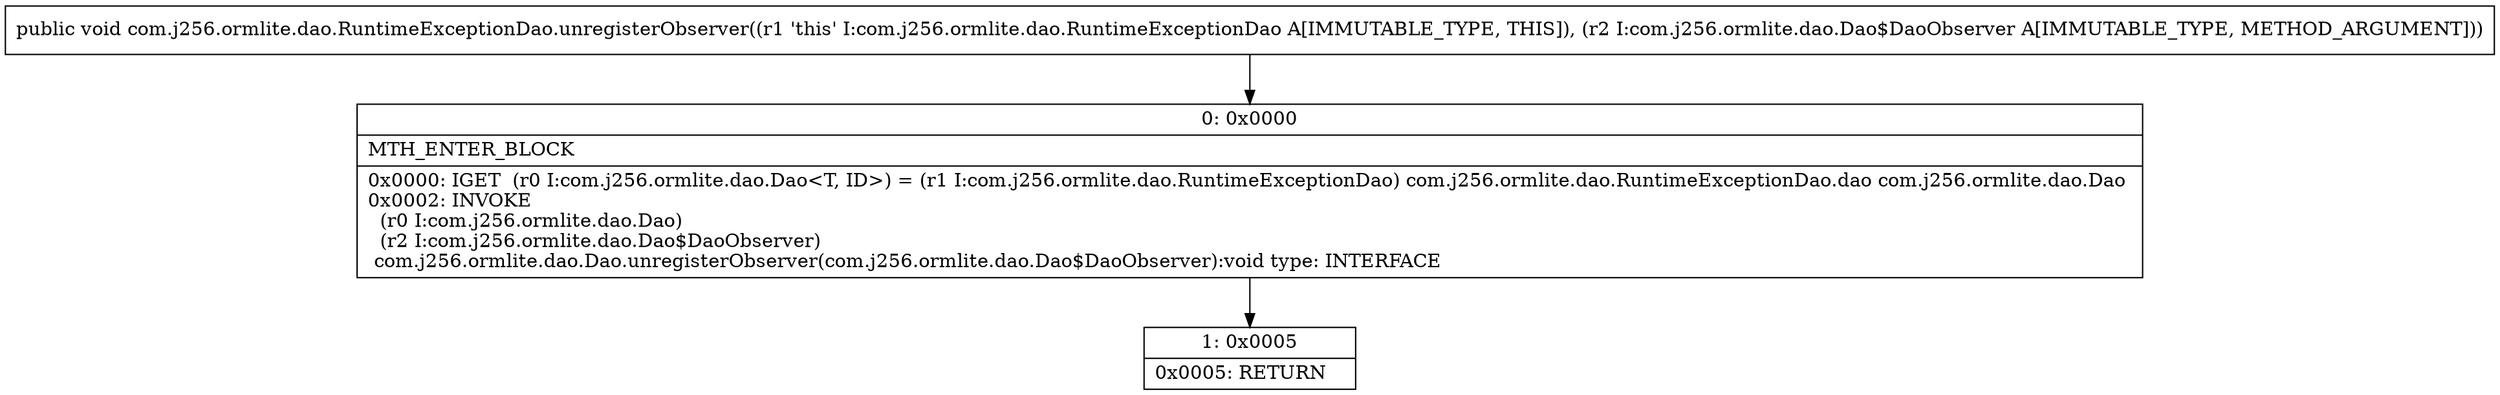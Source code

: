 digraph "CFG forcom.j256.ormlite.dao.RuntimeExceptionDao.unregisterObserver(Lcom\/j256\/ormlite\/dao\/Dao$DaoObserver;)V" {
Node_0 [shape=record,label="{0\:\ 0x0000|MTH_ENTER_BLOCK\l|0x0000: IGET  (r0 I:com.j256.ormlite.dao.Dao\<T, ID\>) = (r1 I:com.j256.ormlite.dao.RuntimeExceptionDao) com.j256.ormlite.dao.RuntimeExceptionDao.dao com.j256.ormlite.dao.Dao \l0x0002: INVOKE  \l  (r0 I:com.j256.ormlite.dao.Dao)\l  (r2 I:com.j256.ormlite.dao.Dao$DaoObserver)\l com.j256.ormlite.dao.Dao.unregisterObserver(com.j256.ormlite.dao.Dao$DaoObserver):void type: INTERFACE \l}"];
Node_1 [shape=record,label="{1\:\ 0x0005|0x0005: RETURN   \l}"];
MethodNode[shape=record,label="{public void com.j256.ormlite.dao.RuntimeExceptionDao.unregisterObserver((r1 'this' I:com.j256.ormlite.dao.RuntimeExceptionDao A[IMMUTABLE_TYPE, THIS]), (r2 I:com.j256.ormlite.dao.Dao$DaoObserver A[IMMUTABLE_TYPE, METHOD_ARGUMENT])) }"];
MethodNode -> Node_0;
Node_0 -> Node_1;
}

